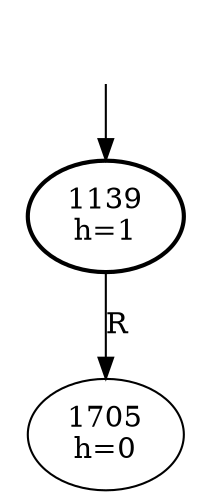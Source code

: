 digraph
 {
	Dummy [style=invis];
	Dummy -> 1139;
	1139 [penwidth=2];

	
      1139 [label="1139\nh=1"];

      1139 -> 1705 [label="R"];
      1705 [label="1705\nh=0"];

}